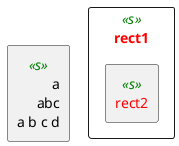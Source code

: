 {
  "sha1": "bt841cl7yd37z4vr6h1dug2rnzi2v37",
  "insertion": {
    "when": "2024-11-12T13:12:10.152Z",
    "url": "https://github.com/plantuml/plantuml/issues/1640",
    "user": "plantuml@gmail.com"
  }
}
@startuml
<style>
.s {
  HorizontalAlignment right
  title {HorizontalAlignment right; fontcolor red;}
  stereotype {HorizontalAlignment left; fontcolor green;}
}
</style>

rectangle r <<s>> [
a
abc
a b c d
]

rectangle rect1 <<s>> {
  rectangle rect2 <<s>>
}
@enduml
